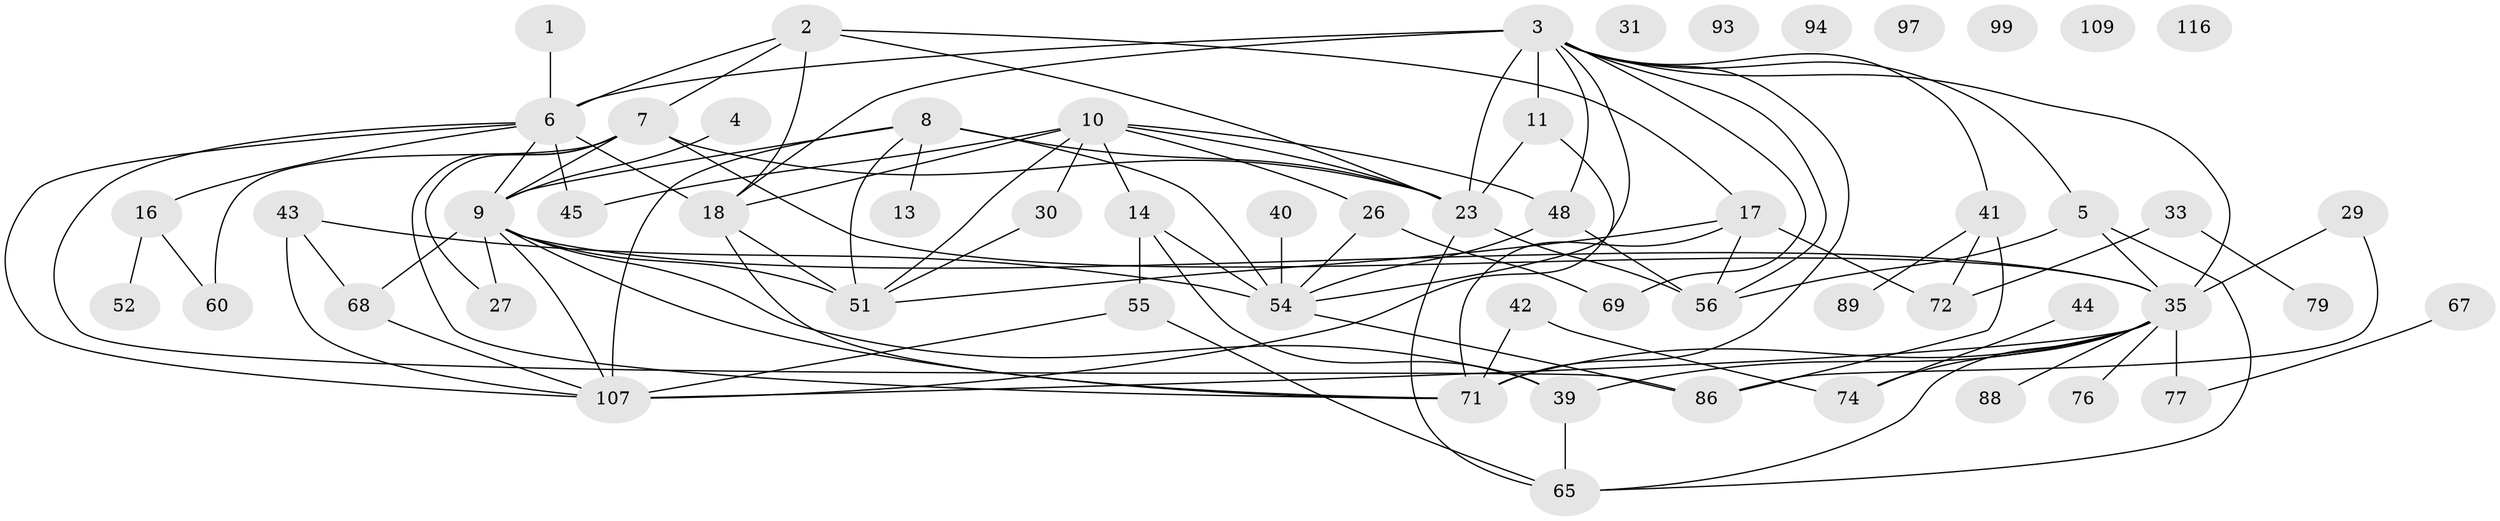 // original degree distribution, {2: 0.23275862068965517, 4: 0.14655172413793102, 1: 0.12931034482758622, 3: 0.2672413793103448, 5: 0.07758620689655173, 6: 0.05172413793103448, 7: 0.02586206896551724, 0: 0.0603448275862069, 8: 0.008620689655172414}
// Generated by graph-tools (version 1.1) at 2025/13/03/09/25 04:13:08]
// undirected, 58 vertices, 103 edges
graph export_dot {
graph [start="1"]
  node [color=gray90,style=filled];
  1 [super="+90"];
  2 [super="+101"];
  3 [super="+15+85"];
  4;
  5 [super="+20"];
  6 [super="+25+21"];
  7 [super="+12+80+66"];
  8 [super="+19+24"];
  9 [super="+28+50"];
  10 [super="+53+73"];
  11;
  13;
  14 [super="+83"];
  16 [super="+96"];
  17;
  18 [super="+36+22"];
  23 [super="+47+78+32+64"];
  26;
  27 [super="+115"];
  29 [super="+81+46"];
  30;
  31;
  33;
  35 [super="+38"];
  39 [super="+63"];
  40;
  41;
  42;
  43;
  44 [super="+105"];
  45;
  48 [super="+61"];
  51 [super="+95"];
  52 [super="+57"];
  54 [super="+98"];
  55;
  56 [super="+58"];
  60;
  65 [super="+70"];
  67;
  68;
  69;
  71 [super="+87"];
  72;
  74 [super="+103"];
  76;
  77;
  79;
  86 [super="+91+106"];
  88;
  89;
  93;
  94;
  97;
  99;
  107 [super="+110+113"];
  109;
  116;
  1 -- 6;
  2 -- 17;
  2 -- 7;
  2 -- 23;
  2 -- 18;
  2 -- 6;
  3 -- 69;
  3 -- 23 [weight=2];
  3 -- 5;
  3 -- 6 [weight=4];
  3 -- 71;
  3 -- 41;
  3 -- 11;
  3 -- 48;
  3 -- 54;
  3 -- 18 [weight=2];
  3 -- 35;
  3 -- 56;
  4 -- 9;
  5 -- 65;
  5 -- 35;
  5 -- 56;
  6 -- 18 [weight=2];
  6 -- 45;
  6 -- 86;
  6 -- 16;
  6 -- 107;
  6 -- 9;
  7 -- 27;
  7 -- 60;
  7 -- 23 [weight=2];
  7 -- 9;
  7 -- 71;
  7 -- 35;
  8 -- 107;
  8 -- 23;
  8 -- 51;
  8 -- 13;
  8 -- 54;
  8 -- 9;
  9 -- 68;
  9 -- 35;
  9 -- 71;
  9 -- 39;
  9 -- 51;
  9 -- 27;
  9 -- 107;
  10 -- 48;
  10 -- 23;
  10 -- 26;
  10 -- 45;
  10 -- 30;
  10 -- 14;
  10 -- 18;
  10 -- 51;
  11 -- 107;
  11 -- 23;
  14 -- 39;
  14 -- 54;
  14 -- 55;
  16 -- 60;
  16 -- 52;
  17 -- 56;
  17 -- 72;
  17 -- 71;
  17 -- 51;
  18 -- 51 [weight=2];
  18 -- 71;
  23 -- 65;
  23 -- 56;
  26 -- 69;
  26 -- 54;
  29 -- 86;
  29 -- 35;
  30 -- 51;
  33 -- 72;
  33 -- 79;
  35 -- 71;
  35 -- 65;
  35 -- 39;
  35 -- 74;
  35 -- 107;
  35 -- 76;
  35 -- 77;
  35 -- 88;
  39 -- 65;
  40 -- 54;
  41 -- 72;
  41 -- 89;
  41 -- 86;
  42 -- 71;
  42 -- 74;
  43 -- 54;
  43 -- 68;
  43 -- 107;
  44 -- 74;
  48 -- 56;
  48 -- 54;
  54 -- 86;
  55 -- 65;
  55 -- 107;
  67 -- 77;
  68 -- 107;
}
